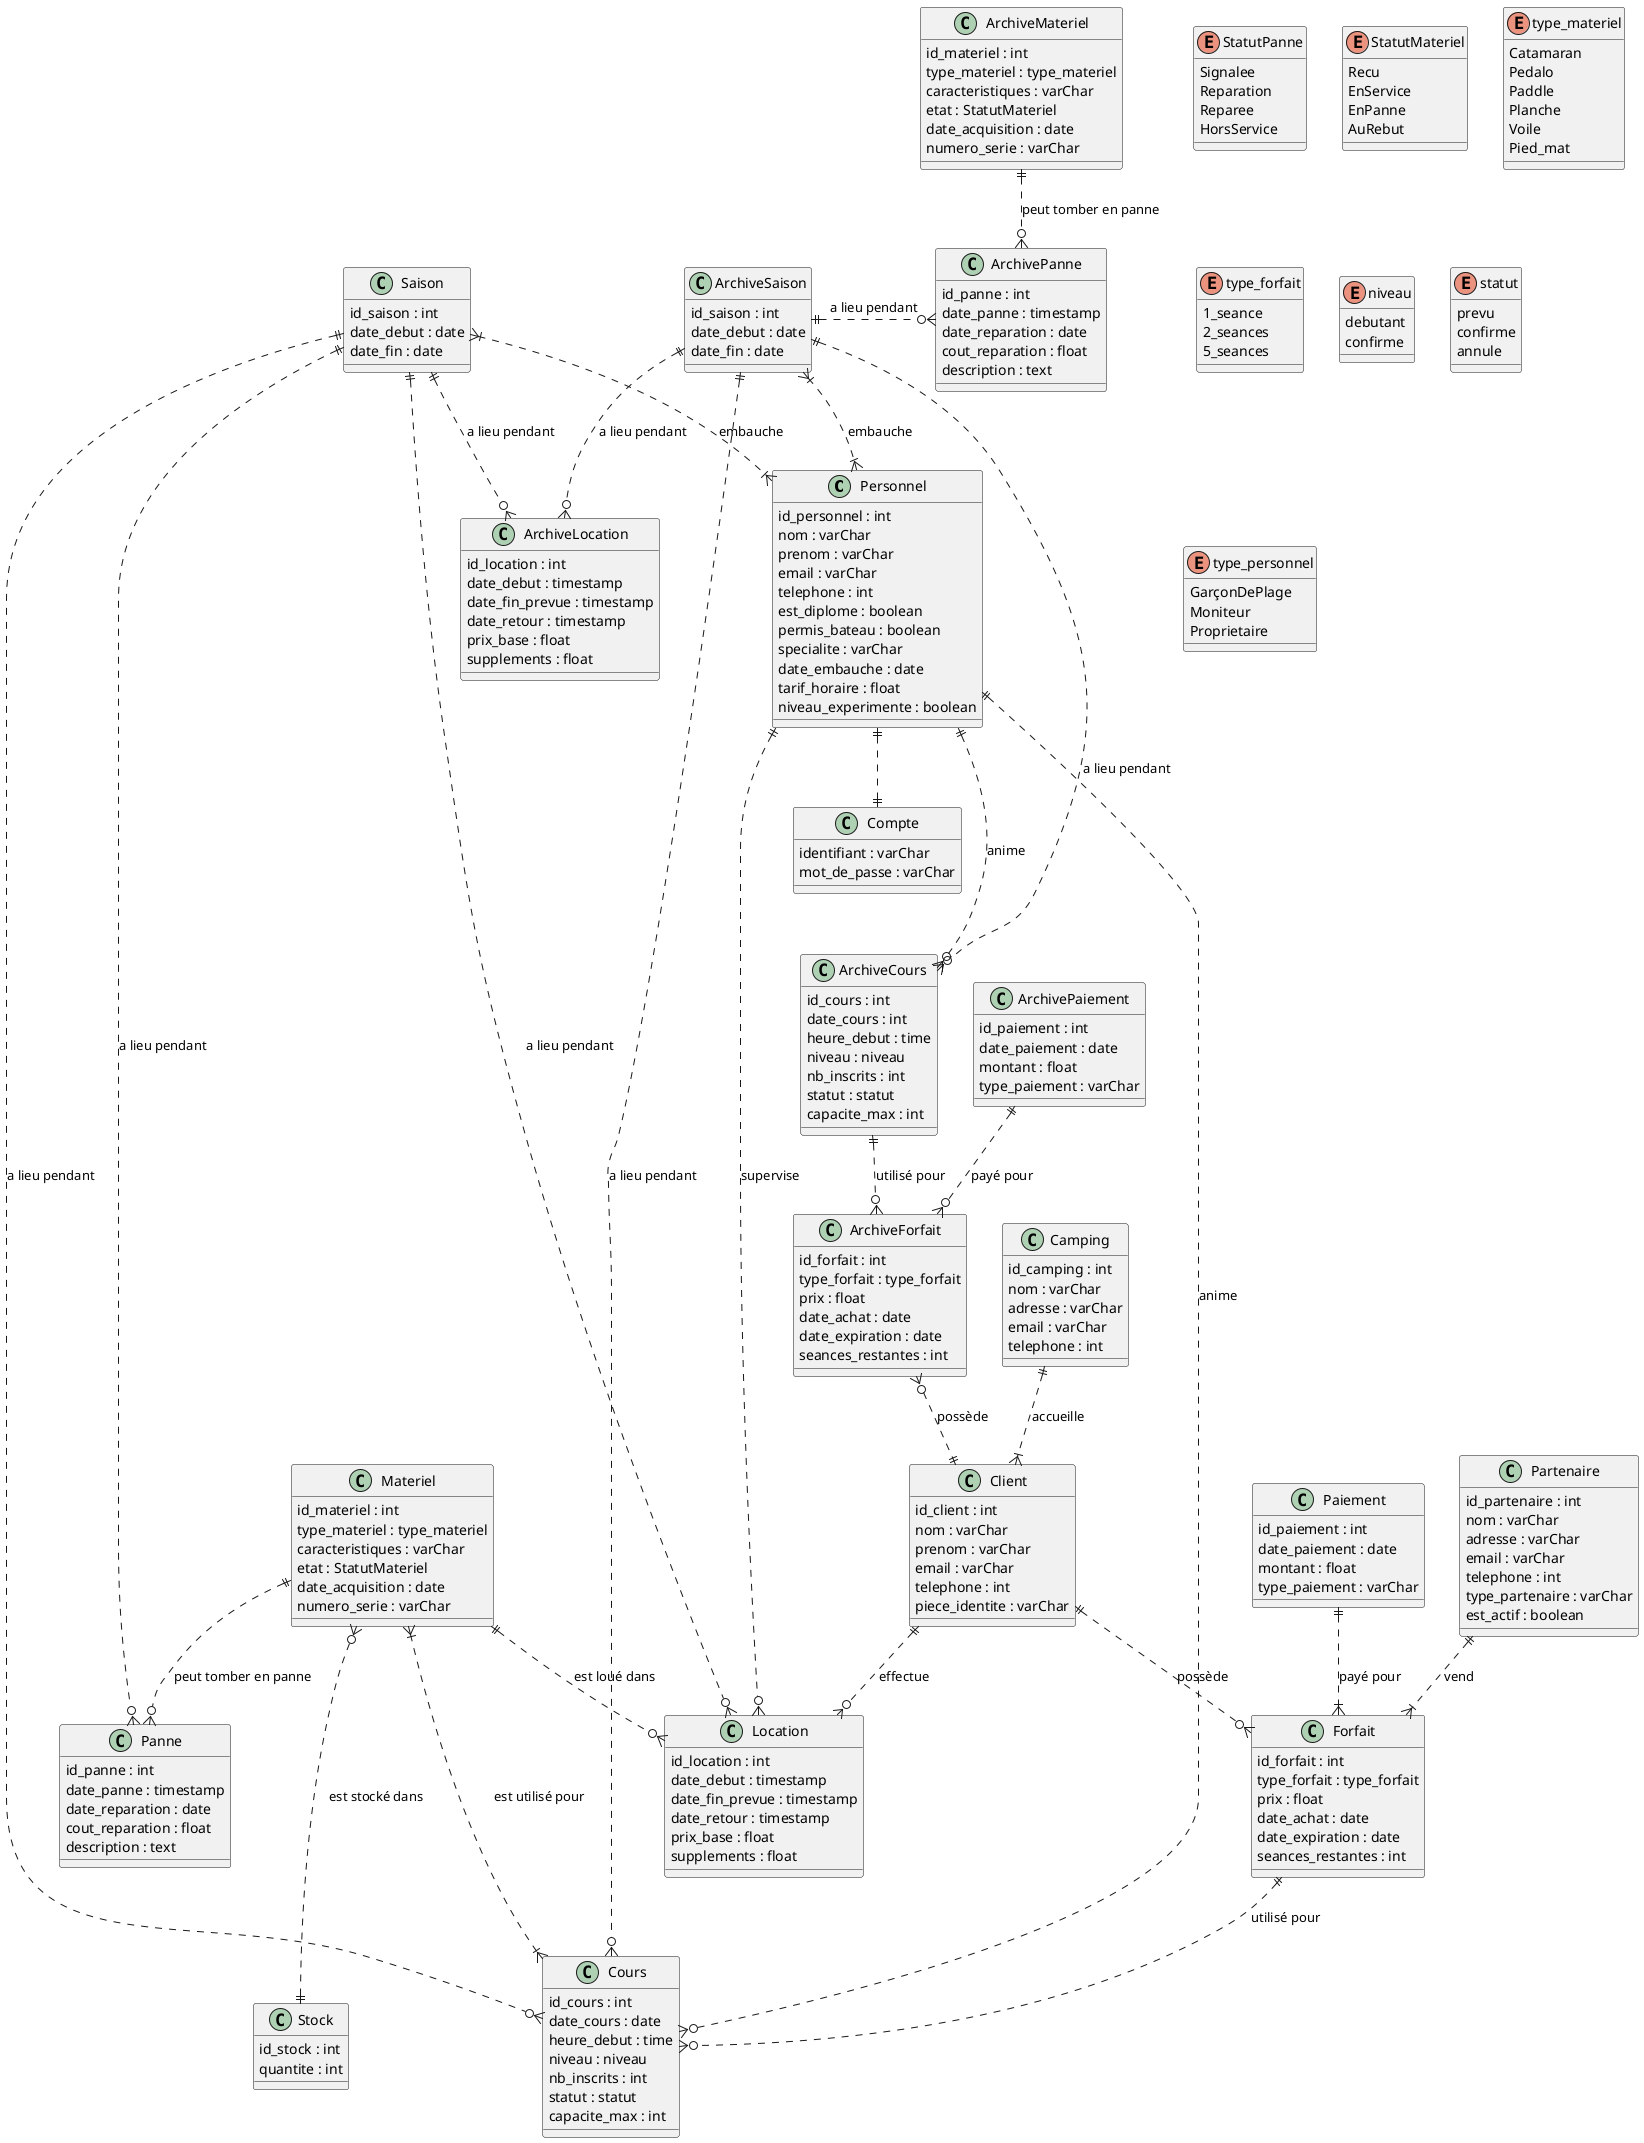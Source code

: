 @startuml
    class Personnel {
        id_personnel : int
        nom : varChar
        prenom : varChar
        email : varChar
        telephone : int
        est_diplome : boolean
        permis_bateau : boolean
        specialite : varChar
        date_embauche : date
        tarif_horaire : float
        niveau_experimente : boolean
    }

    class Saison {
        id_saison : int
        date_debut : date
        date_fin : date
    }

    class ArchiveSaison {
        id_saison : int
        date_debut : date
        date_fin : date
    }

    class Client {
        id_client : int
        nom : varChar
        prenom : varChar
        email : varChar
        telephone : int
        piece_identite : varChar
    }

    class Materiel {
        id_materiel : int
        type_materiel : type_materiel
        caracteristiques : varChar
        etat : StatutMateriel
        date_acquisition : date
        numero_serie : varChar
    }

    class ArchiveMateriel {
        id_materiel : int
        type_materiel : type_materiel
        caracteristiques : varChar
        etat : StatutMateriel
        date_acquisition : date
        numero_serie : varChar
    }

    class Forfait {
        id_forfait : int
        type_forfait : type_forfait
        prix : float
        date_achat : date
        date_expiration : date
        seances_restantes : int
    }

    class ArchiveForfait {
        id_forfait : int
        type_forfait : type_forfait
        prix : float
        date_achat : date
        date_expiration : date
        seances_restantes : int
    }

    class Partenaire {
        id_partenaire : int
        nom : varChar
        adresse : varChar
        email : varChar
        telephone : int
        type_partenaire : varChar
        est_actif : boolean
    }

    class Camping {
        id_camping : int
        nom : varChar
        adresse : varChar
        email : varChar
        telephone : int
    }

    class Cours {
        id_cours : int
        date_cours : date
        heure_debut : time
        niveau : niveau
        nb_inscrits : int
        statut : statut
        capacite_max : int
    }

    class ArchiveCours {
        id_cours : int
        date_cours : int
        heure_debut : time
        niveau : niveau
        nb_inscrits : int
        statut : statut
        capacite_max : int
    }

    class Location {
        id_location : int
        date_debut : timestamp
        date_fin_prevue : timestamp
        date_retour : timestamp
        prix_base : float
        supplements : float
    }

    class ArchiveLocation {
        id_location : int
        date_debut : timestamp
        date_fin_prevue : timestamp
        date_retour : timestamp
        prix_base : float
        supplements : float
    }

    class Panne {
        id_panne : int
        date_panne : timestamp
        date_reparation : date
        cout_reparation : float
        description : text
    }

    class ArchivePanne {
        id_panne : int
        date_panne : timestamp
        date_reparation : date
        cout_reparation : float
        description : text
    }

    class Stock {
        id_stock : int
        quantite : int
    }

    class Paiement {
        id_paiement : int
        date_paiement : date
        montant : float
        type_paiement : varChar
    }

    class ArchivePaiement {
        id_paiement : int
        date_paiement : date
        montant : float
        type_paiement : varChar
    }

    class Compte {
	    identifiant : varChar
	    mot_de_passe : varChar
    }

    enum StatutPanne {
        Signalee
        Reparation
        Reparee
        HorsService
    }

    enum StatutMateriel {
        Recu
        EnService
        EnPanne
        AuRebut
    }

    enum type_materiel {
        Catamaran
        Pedalo
        Paddle
        Planche
        Voile
        Pied_mat
    }

    enum type_forfait {
        1_seance
        2_seances
        5_seances
    }

    enum niveau {
        debutant
        confirme
    }

    enum statut {
        prevu
        confirme
        annule
    }

    enum type_personnel {
        GarçonDePlage
        Moniteur
        Proprietaire
    }


    Client ||..o{ Forfait: possède
    Client ||..o{ Location: effectue
    Personnel ||..o{ Cours: anime
    Materiel ||..o{ Location: est loué dans
    Forfait ||..o{ Cours: utilisé pour
    Personnel ||..o{ Location: supervise
    Materiel ||..o{ Panne: peut tomber en panne
    ArchiveMateriel ||..o{ ArchivePanne: peut tomber en panne
    Materiel }o...|| Stock: est stocké dans
    ArchiveCours ||..o{ ArchiveForfait: utilisé pour
    Personnel ||...o{ ArchiveCours : anime
    ArchiveForfait }o..|| Client: possède
    Partenaire ||..|{ Forfait: vend
    Camping ||..|{ Client: accueille
    Materiel }|.|{ Cours: est utilisé pour
    Paiement ||..|{ Forfait: payé pour
    Saison }|..|{ Personnel: embauche
    Saison ||..o{ Cours: a lieu pendant
    Saison ||.o{ Location: a lieu pendant
    Saison ||.o{ Panne: a lieu pendant
    Saison ||..o{ ArchiveLocation: a lieu pendant
    ArchiveSaison }|..|{ Personnel: embauche
    ArchiveSaison ||..o{ Cours: a lieu pendant
    ArchiveSaison ||.o{ ArchivePanne: a lieu pendant
    ArchiveSaison ||..o{ ArchiveCours: a lieu pendant
    ArchiveSaison ||..o{ ArchiveLocation: a lieu pendant
    ArchivePaiement ||..o{ ArchiveForfait: payé pour
    Personnel ||..|| Compte

@enduml
